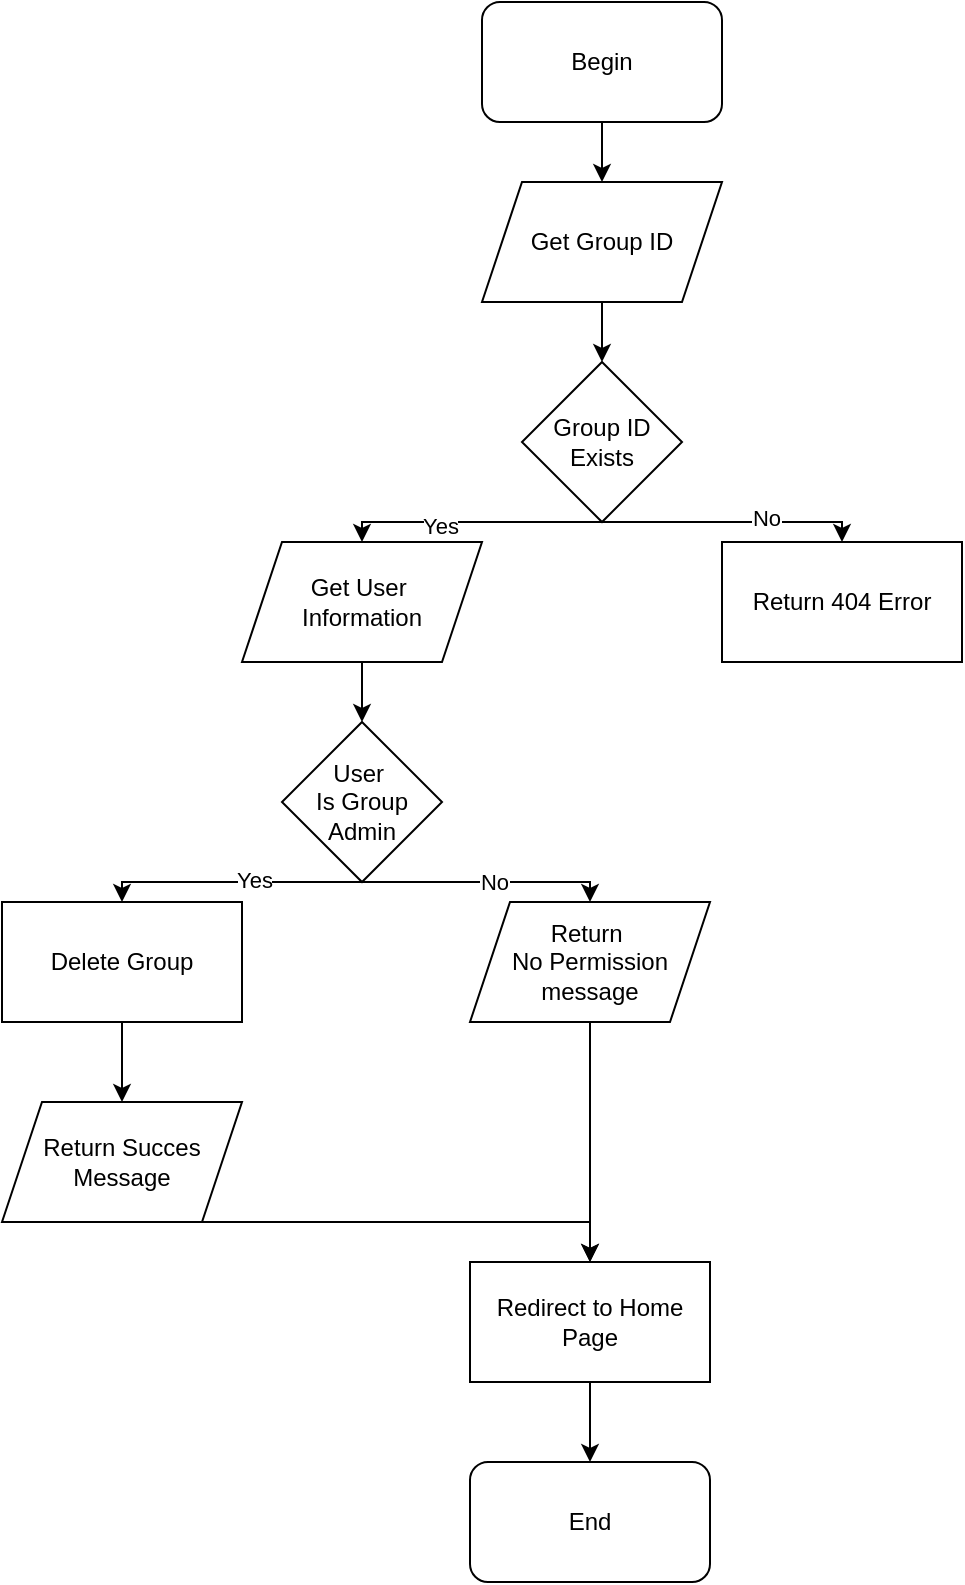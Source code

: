 <mxfile version="26.1.1">
  <diagram id="C5RBs43oDa-KdzZeNtuy" name="Page-1">
    <mxGraphModel dx="1855" dy="3323" grid="1" gridSize="10" guides="1" tooltips="1" connect="1" arrows="1" fold="1" page="1" pageScale="1" pageWidth="827" pageHeight="1169" math="0" shadow="0">
      <root>
        <mxCell id="WIyWlLk6GJQsqaUBKTNV-0" />
        <mxCell id="WIyWlLk6GJQsqaUBKTNV-1" parent="WIyWlLk6GJQsqaUBKTNV-0" />
        <mxCell id="btEd0xZEcqPzFL1hcObK-1" value="Begin" style="rounded=1;whiteSpace=wrap;html=1;" vertex="1" parent="WIyWlLk6GJQsqaUBKTNV-1">
          <mxGeometry x="360" y="-2210" width="120" height="60" as="geometry" />
        </mxCell>
        <mxCell id="btEd0xZEcqPzFL1hcObK-14" value="Return Succes&lt;div&gt;Message&lt;/div&gt;" style="shape=parallelogram;perimeter=parallelogramPerimeter;whiteSpace=wrap;html=1;fixedSize=1;" vertex="1" parent="WIyWlLk6GJQsqaUBKTNV-1">
          <mxGeometry x="120" y="-1660" width="120" height="60" as="geometry" />
        </mxCell>
        <mxCell id="btEd0xZEcqPzFL1hcObK-15" value="Get Group ID" style="shape=parallelogram;perimeter=parallelogramPerimeter;whiteSpace=wrap;html=1;fixedSize=1;" vertex="1" parent="WIyWlLk6GJQsqaUBKTNV-1">
          <mxGeometry x="360" y="-2120" width="120" height="60" as="geometry" />
        </mxCell>
        <mxCell id="btEd0xZEcqPzFL1hcObK-16" value="Return&amp;nbsp;&lt;div&gt;No Permission message&lt;/div&gt;" style="shape=parallelogram;perimeter=parallelogramPerimeter;whiteSpace=wrap;html=1;fixedSize=1;" vertex="1" parent="WIyWlLk6GJQsqaUBKTNV-1">
          <mxGeometry x="354" y="-1760" width="120" height="60" as="geometry" />
        </mxCell>
        <mxCell id="btEd0xZEcqPzFL1hcObK-17" value="" style="endArrow=classic;html=1;rounded=0;exitX=0.5;exitY=1;exitDx=0;exitDy=0;entryX=0.5;entryY=0;entryDx=0;entryDy=0;" edge="1" parent="WIyWlLk6GJQsqaUBKTNV-1" source="btEd0xZEcqPzFL1hcObK-1" target="btEd0xZEcqPzFL1hcObK-15">
          <mxGeometry width="50" height="50" relative="1" as="geometry">
            <mxPoint x="230" y="-1965" as="sourcePoint" />
            <mxPoint x="280" y="-2015" as="targetPoint" />
          </mxGeometry>
        </mxCell>
        <mxCell id="btEd0xZEcqPzFL1hcObK-18" value="Group ID Exists" style="rhombus;whiteSpace=wrap;html=1;" vertex="1" parent="WIyWlLk6GJQsqaUBKTNV-1">
          <mxGeometry x="380" y="-2030" width="80" height="80" as="geometry" />
        </mxCell>
        <mxCell id="btEd0xZEcqPzFL1hcObK-22" value="" style="endArrow=classic;html=1;rounded=0;exitX=0.5;exitY=1;exitDx=0;exitDy=0;entryX=0.5;entryY=0;entryDx=0;entryDy=0;" edge="1" parent="WIyWlLk6GJQsqaUBKTNV-1" source="btEd0xZEcqPzFL1hcObK-18" target="btEd0xZEcqPzFL1hcObK-19">
          <mxGeometry width="50" height="50" relative="1" as="geometry">
            <mxPoint x="420" y="-1900" as="sourcePoint" />
            <mxPoint x="470" y="-1950" as="targetPoint" />
            <Array as="points">
              <mxPoint x="540" y="-1950" />
            </Array>
          </mxGeometry>
        </mxCell>
        <mxCell id="btEd0xZEcqPzFL1hcObK-51" value="No" style="edgeLabel;html=1;align=center;verticalAlign=middle;resizable=0;points=[];" vertex="1" connectable="0" parent="btEd0xZEcqPzFL1hcObK-22">
          <mxGeometry x="0.254" y="2" relative="1" as="geometry">
            <mxPoint as="offset" />
          </mxGeometry>
        </mxCell>
        <mxCell id="btEd0xZEcqPzFL1hcObK-19" value="Return 404 Error" style="rounded=0;whiteSpace=wrap;html=1;" vertex="1" parent="WIyWlLk6GJQsqaUBKTNV-1">
          <mxGeometry x="480" y="-1940" width="120" height="60" as="geometry" />
        </mxCell>
        <mxCell id="btEd0xZEcqPzFL1hcObK-25" value="" style="endArrow=classic;html=1;rounded=0;exitX=0.5;exitY=1;exitDx=0;exitDy=0;entryX=0.5;entryY=0;entryDx=0;entryDy=0;" edge="1" parent="WIyWlLk6GJQsqaUBKTNV-1" source="btEd0xZEcqPzFL1hcObK-18" target="btEd0xZEcqPzFL1hcObK-29">
          <mxGeometry width="50" height="50" relative="1" as="geometry">
            <mxPoint x="420" y="-1890" as="sourcePoint" />
            <mxPoint x="300" y="-1940" as="targetPoint" />
            <Array as="points">
              <mxPoint x="300" y="-1950" />
            </Array>
          </mxGeometry>
        </mxCell>
        <mxCell id="btEd0xZEcqPzFL1hcObK-52" value="Yes" style="edgeLabel;html=1;align=center;verticalAlign=middle;resizable=0;points=[];" vertex="1" connectable="0" parent="btEd0xZEcqPzFL1hcObK-25">
          <mxGeometry x="0.248" y="2" relative="1" as="geometry">
            <mxPoint as="offset" />
          </mxGeometry>
        </mxCell>
        <mxCell id="btEd0xZEcqPzFL1hcObK-28" value="" style="endArrow=classic;html=1;rounded=0;exitX=0.5;exitY=1;exitDx=0;exitDy=0;entryX=0.5;entryY=0;entryDx=0;entryDy=0;" edge="1" parent="WIyWlLk6GJQsqaUBKTNV-1" source="btEd0xZEcqPzFL1hcObK-15" target="btEd0xZEcqPzFL1hcObK-18">
          <mxGeometry width="50" height="50" relative="1" as="geometry">
            <mxPoint x="420" y="-1930" as="sourcePoint" />
            <mxPoint x="470" y="-1980" as="targetPoint" />
          </mxGeometry>
        </mxCell>
        <mxCell id="btEd0xZEcqPzFL1hcObK-29" value="Get User&amp;nbsp;&lt;div&gt;Information&lt;/div&gt;" style="shape=parallelogram;perimeter=parallelogramPerimeter;whiteSpace=wrap;html=1;fixedSize=1;" vertex="1" parent="WIyWlLk6GJQsqaUBKTNV-1">
          <mxGeometry x="240" y="-1940" width="120" height="60" as="geometry" />
        </mxCell>
        <mxCell id="btEd0xZEcqPzFL1hcObK-30" value="User&amp;nbsp;&lt;div&gt;Is&amp;nbsp;&lt;span style=&quot;background-color: transparent; color: light-dark(rgb(0, 0, 0), rgb(255, 255, 255));&quot;&gt;Group Admin&lt;/span&gt;&lt;/div&gt;" style="rhombus;whiteSpace=wrap;html=1;" vertex="1" parent="WIyWlLk6GJQsqaUBKTNV-1">
          <mxGeometry x="260" y="-1850" width="80" height="80" as="geometry" />
        </mxCell>
        <mxCell id="btEd0xZEcqPzFL1hcObK-31" value="" style="endArrow=classic;html=1;rounded=0;exitX=0.5;exitY=1;exitDx=0;exitDy=0;entryX=0.5;entryY=0;entryDx=0;entryDy=0;" edge="1" parent="WIyWlLk6GJQsqaUBKTNV-1" source="btEd0xZEcqPzFL1hcObK-29" target="btEd0xZEcqPzFL1hcObK-30">
          <mxGeometry width="50" height="50" relative="1" as="geometry">
            <mxPoint x="420" y="-1760" as="sourcePoint" />
            <mxPoint x="470" y="-1810" as="targetPoint" />
          </mxGeometry>
        </mxCell>
        <mxCell id="btEd0xZEcqPzFL1hcObK-33" value="Delete Group" style="rounded=0;whiteSpace=wrap;html=1;" vertex="1" parent="WIyWlLk6GJQsqaUBKTNV-1">
          <mxGeometry x="120" y="-1760" width="120" height="60" as="geometry" />
        </mxCell>
        <mxCell id="btEd0xZEcqPzFL1hcObK-38" value="" style="endArrow=classic;html=1;rounded=0;exitX=0.5;exitY=1;exitDx=0;exitDy=0;entryX=0.5;entryY=0;entryDx=0;entryDy=0;" edge="1" parent="WIyWlLk6GJQsqaUBKTNV-1" source="btEd0xZEcqPzFL1hcObK-30" target="btEd0xZEcqPzFL1hcObK-16">
          <mxGeometry width="50" height="50" relative="1" as="geometry">
            <mxPoint x="420" y="-1780" as="sourcePoint" />
            <mxPoint x="420" y="-1760" as="targetPoint" />
            <Array as="points">
              <mxPoint x="414" y="-1770" />
            </Array>
          </mxGeometry>
        </mxCell>
        <mxCell id="btEd0xZEcqPzFL1hcObK-55" value="No" style="edgeLabel;html=1;align=center;verticalAlign=middle;resizable=0;points=[];" vertex="1" connectable="0" parent="btEd0xZEcqPzFL1hcObK-38">
          <mxGeometry x="0.057" relative="1" as="geometry">
            <mxPoint as="offset" />
          </mxGeometry>
        </mxCell>
        <mxCell id="btEd0xZEcqPzFL1hcObK-39" value="" style="endArrow=classic;html=1;rounded=0;exitX=0.5;exitY=1;exitDx=0;exitDy=0;entryX=0.5;entryY=0;entryDx=0;entryDy=0;" edge="1" parent="WIyWlLk6GJQsqaUBKTNV-1" source="btEd0xZEcqPzFL1hcObK-30" target="btEd0xZEcqPzFL1hcObK-33">
          <mxGeometry width="50" height="50" relative="1" as="geometry">
            <mxPoint x="420" y="-1730" as="sourcePoint" />
            <mxPoint x="470" y="-1780" as="targetPoint" />
            <Array as="points">
              <mxPoint x="180" y="-1770" />
            </Array>
          </mxGeometry>
        </mxCell>
        <mxCell id="btEd0xZEcqPzFL1hcObK-53" value="Yes" style="edgeLabel;html=1;align=center;verticalAlign=middle;resizable=0;points=[];" vertex="1" connectable="0" parent="btEd0xZEcqPzFL1hcObK-39">
          <mxGeometry x="-0.169" y="-1" relative="1" as="geometry">
            <mxPoint as="offset" />
          </mxGeometry>
        </mxCell>
        <mxCell id="btEd0xZEcqPzFL1hcObK-48" value="" style="endArrow=classic;html=1;rounded=0;exitX=0.5;exitY=1;exitDx=0;exitDy=0;entryX=0.5;entryY=0;entryDx=0;entryDy=0;" edge="1" parent="WIyWlLk6GJQsqaUBKTNV-1" source="btEd0xZEcqPzFL1hcObK-33" target="btEd0xZEcqPzFL1hcObK-14">
          <mxGeometry width="50" height="50" relative="1" as="geometry">
            <mxPoint x="390" y="-1630" as="sourcePoint" />
            <mxPoint x="440" y="-1680" as="targetPoint" />
          </mxGeometry>
        </mxCell>
        <mxCell id="btEd0xZEcqPzFL1hcObK-56" value="Redirect to Home Page" style="rounded=0;whiteSpace=wrap;html=1;" vertex="1" parent="WIyWlLk6GJQsqaUBKTNV-1">
          <mxGeometry x="354" y="-1580" width="120" height="60" as="geometry" />
        </mxCell>
        <mxCell id="btEd0xZEcqPzFL1hcObK-57" value="End" style="rounded=1;whiteSpace=wrap;html=1;" vertex="1" parent="WIyWlLk6GJQsqaUBKTNV-1">
          <mxGeometry x="354" y="-1480" width="120" height="60" as="geometry" />
        </mxCell>
        <mxCell id="btEd0xZEcqPzFL1hcObK-58" value="" style="endArrow=classic;html=1;rounded=0;exitX=0.5;exitY=1;exitDx=0;exitDy=0;entryX=0.5;entryY=0;entryDx=0;entryDy=0;" edge="1" parent="WIyWlLk6GJQsqaUBKTNV-1" source="btEd0xZEcqPzFL1hcObK-14" target="btEd0xZEcqPzFL1hcObK-56">
          <mxGeometry width="50" height="50" relative="1" as="geometry">
            <mxPoint x="410" y="-1460" as="sourcePoint" />
            <mxPoint x="460" y="-1510" as="targetPoint" />
            <Array as="points">
              <mxPoint x="414" y="-1600" />
            </Array>
          </mxGeometry>
        </mxCell>
        <mxCell id="btEd0xZEcqPzFL1hcObK-59" value="" style="endArrow=classic;html=1;rounded=0;exitX=0.5;exitY=1;exitDx=0;exitDy=0;entryX=0.5;entryY=0;entryDx=0;entryDy=0;" edge="1" parent="WIyWlLk6GJQsqaUBKTNV-1" source="btEd0xZEcqPzFL1hcObK-56" target="btEd0xZEcqPzFL1hcObK-57">
          <mxGeometry width="50" height="50" relative="1" as="geometry">
            <mxPoint x="410" y="-1460" as="sourcePoint" />
            <mxPoint x="460" y="-1510" as="targetPoint" />
          </mxGeometry>
        </mxCell>
        <mxCell id="btEd0xZEcqPzFL1hcObK-60" value="" style="endArrow=classic;html=1;rounded=0;exitX=0.5;exitY=1;exitDx=0;exitDy=0;entryX=0.5;entryY=0;entryDx=0;entryDy=0;" edge="1" parent="WIyWlLk6GJQsqaUBKTNV-1" source="btEd0xZEcqPzFL1hcObK-16" target="btEd0xZEcqPzFL1hcObK-56">
          <mxGeometry width="50" height="50" relative="1" as="geometry">
            <mxPoint x="410" y="-1460" as="sourcePoint" />
            <mxPoint x="460" y="-1510" as="targetPoint" />
          </mxGeometry>
        </mxCell>
      </root>
    </mxGraphModel>
  </diagram>
</mxfile>
